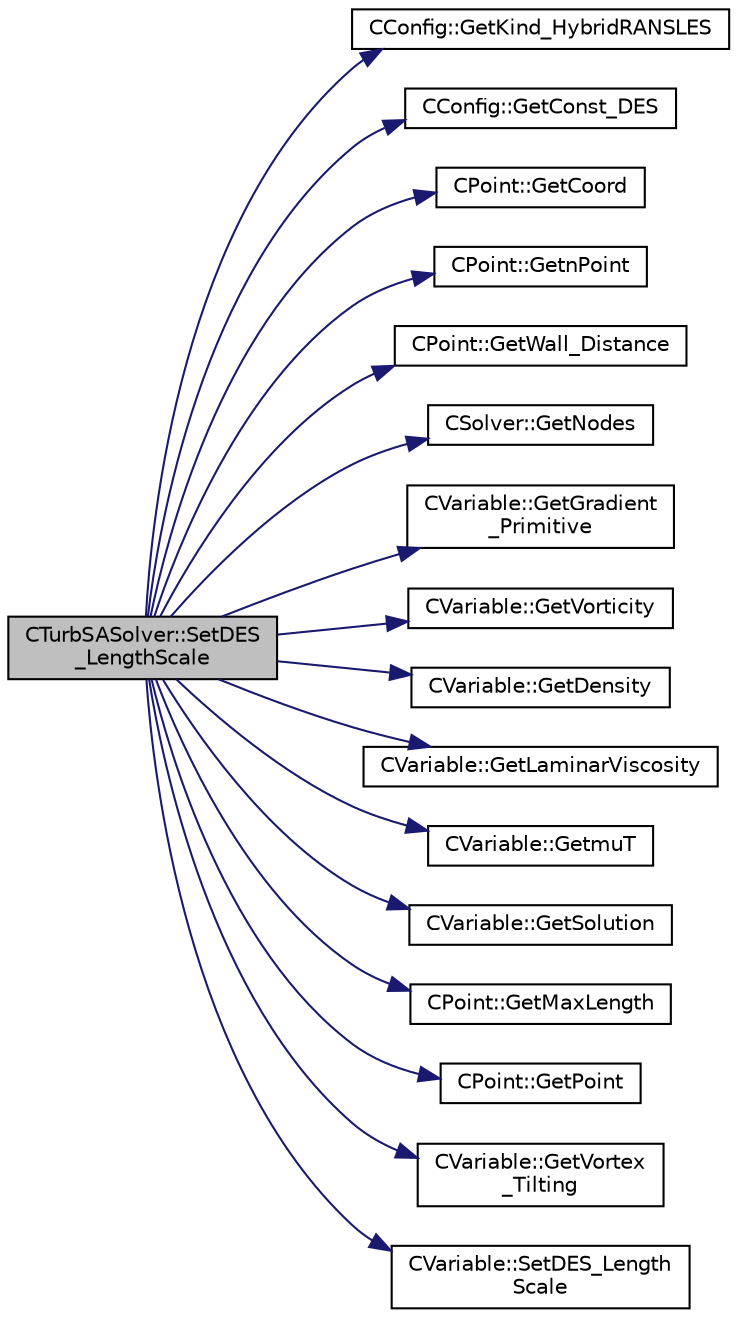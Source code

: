 digraph "CTurbSASolver::SetDES_LengthScale"
{
  edge [fontname="Helvetica",fontsize="10",labelfontname="Helvetica",labelfontsize="10"];
  node [fontname="Helvetica",fontsize="10",shape=record];
  rankdir="LR";
  Node532 [label="CTurbSASolver::SetDES\l_LengthScale",height=0.2,width=0.4,color="black", fillcolor="grey75", style="filled", fontcolor="black"];
  Node532 -> Node533 [color="midnightblue",fontsize="10",style="solid",fontname="Helvetica"];
  Node533 [label="CConfig::GetKind_HybridRANSLES",height=0.2,width=0.4,color="black", fillcolor="white", style="filled",URL="$class_c_config.html#a2dae056d1f8e3385d25e6fbc251f0100",tooltip="Get the Kind of Hybrid RANS/LES. "];
  Node532 -> Node534 [color="midnightblue",fontsize="10",style="solid",fontname="Helvetica"];
  Node534 [label="CConfig::GetConst_DES",height=0.2,width=0.4,color="black", fillcolor="white", style="filled",URL="$class_c_config.html#a2498a45dc1967f0ca273371ed7e89711",tooltip="Get the DES Constant. "];
  Node532 -> Node535 [color="midnightblue",fontsize="10",style="solid",fontname="Helvetica"];
  Node535 [label="CPoint::GetCoord",height=0.2,width=0.4,color="black", fillcolor="white", style="filled",URL="$class_c_point.html#a95fe081d22e96e190cb3edcbf0d6525f",tooltip="Get the coordinates dor the control volume. "];
  Node532 -> Node536 [color="midnightblue",fontsize="10",style="solid",fontname="Helvetica"];
  Node536 [label="CPoint::GetnPoint",height=0.2,width=0.4,color="black", fillcolor="white", style="filled",URL="$class_c_point.html#adbb78f3c01711ed0349897f845e3f2d8",tooltip="Get the number of points that compose the control volume. "];
  Node532 -> Node537 [color="midnightblue",fontsize="10",style="solid",fontname="Helvetica"];
  Node537 [label="CPoint::GetWall_Distance",height=0.2,width=0.4,color="black", fillcolor="white", style="filled",URL="$class_c_point.html#a2ec241bcb847e4bae03e8df907a18b15",tooltip="Get the value of the distance to the nearest wall. "];
  Node532 -> Node538 [color="midnightblue",fontsize="10",style="solid",fontname="Helvetica"];
  Node538 [label="CSolver::GetNodes",height=0.2,width=0.4,color="black", fillcolor="white", style="filled",URL="$class_c_solver.html#af3198e52a2ea377bb765647b5e697197",tooltip="Allow outside access to the nodes of the solver, containing conservatives, primitives, etc. "];
  Node532 -> Node539 [color="midnightblue",fontsize="10",style="solid",fontname="Helvetica"];
  Node539 [label="CVariable::GetGradient\l_Primitive",height=0.2,width=0.4,color="black", fillcolor="white", style="filled",URL="$class_c_variable.html#a8b7f4e020a837b1fe639e8d875f964d5",tooltip="A virtual member. "];
  Node532 -> Node540 [color="midnightblue",fontsize="10",style="solid",fontname="Helvetica"];
  Node540 [label="CVariable::GetVorticity",height=0.2,width=0.4,color="black", fillcolor="white", style="filled",URL="$class_c_variable.html#a047fd769c6eae7a44a98f71319ef39ae",tooltip="A virtual member. "];
  Node532 -> Node541 [color="midnightblue",fontsize="10",style="solid",fontname="Helvetica"];
  Node541 [label="CVariable::GetDensity",height=0.2,width=0.4,color="black", fillcolor="white", style="filled",URL="$class_c_variable.html#a4892ca545884011b7903a8e35c43b43f",tooltip="A virtual member. "];
  Node532 -> Node542 [color="midnightblue",fontsize="10",style="solid",fontname="Helvetica"];
  Node542 [label="CVariable::GetLaminarViscosity",height=0.2,width=0.4,color="black", fillcolor="white", style="filled",URL="$class_c_variable.html#a0acbe55ca86de2c0205ae921193e9e95",tooltip="A virtual member. "];
  Node532 -> Node543 [color="midnightblue",fontsize="10",style="solid",fontname="Helvetica"];
  Node543 [label="CVariable::GetmuT",height=0.2,width=0.4,color="black", fillcolor="white", style="filled",URL="$class_c_variable.html#ad35ee29420764dda0bbb574f7a7253e7",tooltip="Get the value of the eddy viscosity. "];
  Node532 -> Node544 [color="midnightblue",fontsize="10",style="solid",fontname="Helvetica"];
  Node544 [label="CVariable::GetSolution",height=0.2,width=0.4,color="black", fillcolor="white", style="filled",URL="$class_c_variable.html#a261483e39c23c1de7cb9aea7e917c121",tooltip="Get the solution. "];
  Node532 -> Node545 [color="midnightblue",fontsize="10",style="solid",fontname="Helvetica"];
  Node545 [label="CPoint::GetMaxLength",height=0.2,width=0.4,color="black", fillcolor="white", style="filled",URL="$class_c_point.html#a786e7c18e968c5e833b41c60ed427a35",tooltip="Get the maximum cell-center to cell-center length. "];
  Node532 -> Node546 [color="midnightblue",fontsize="10",style="solid",fontname="Helvetica"];
  Node546 [label="CPoint::GetPoint",height=0.2,width=0.4,color="black", fillcolor="white", style="filled",URL="$class_c_point.html#aab08fdab4e59c01d822afca5335a86af",tooltip="Get all the points that compose the control volume. "];
  Node532 -> Node547 [color="midnightblue",fontsize="10",style="solid",fontname="Helvetica"];
  Node547 [label="CVariable::GetVortex\l_Tilting",height=0.2,width=0.4,color="black", fillcolor="white", style="filled",URL="$class_c_variable.html#a4bae800ac1bc7951986a9ff27ef1a323"];
  Node532 -> Node548 [color="midnightblue",fontsize="10",style="solid",fontname="Helvetica"];
  Node548 [label="CVariable::SetDES_Length\lScale",height=0.2,width=0.4,color="black", fillcolor="white", style="filled",URL="$class_c_variable.html#a6d5cc5cc96f650554012b9ec7bcaf605",tooltip="A virtual member. "];
}
